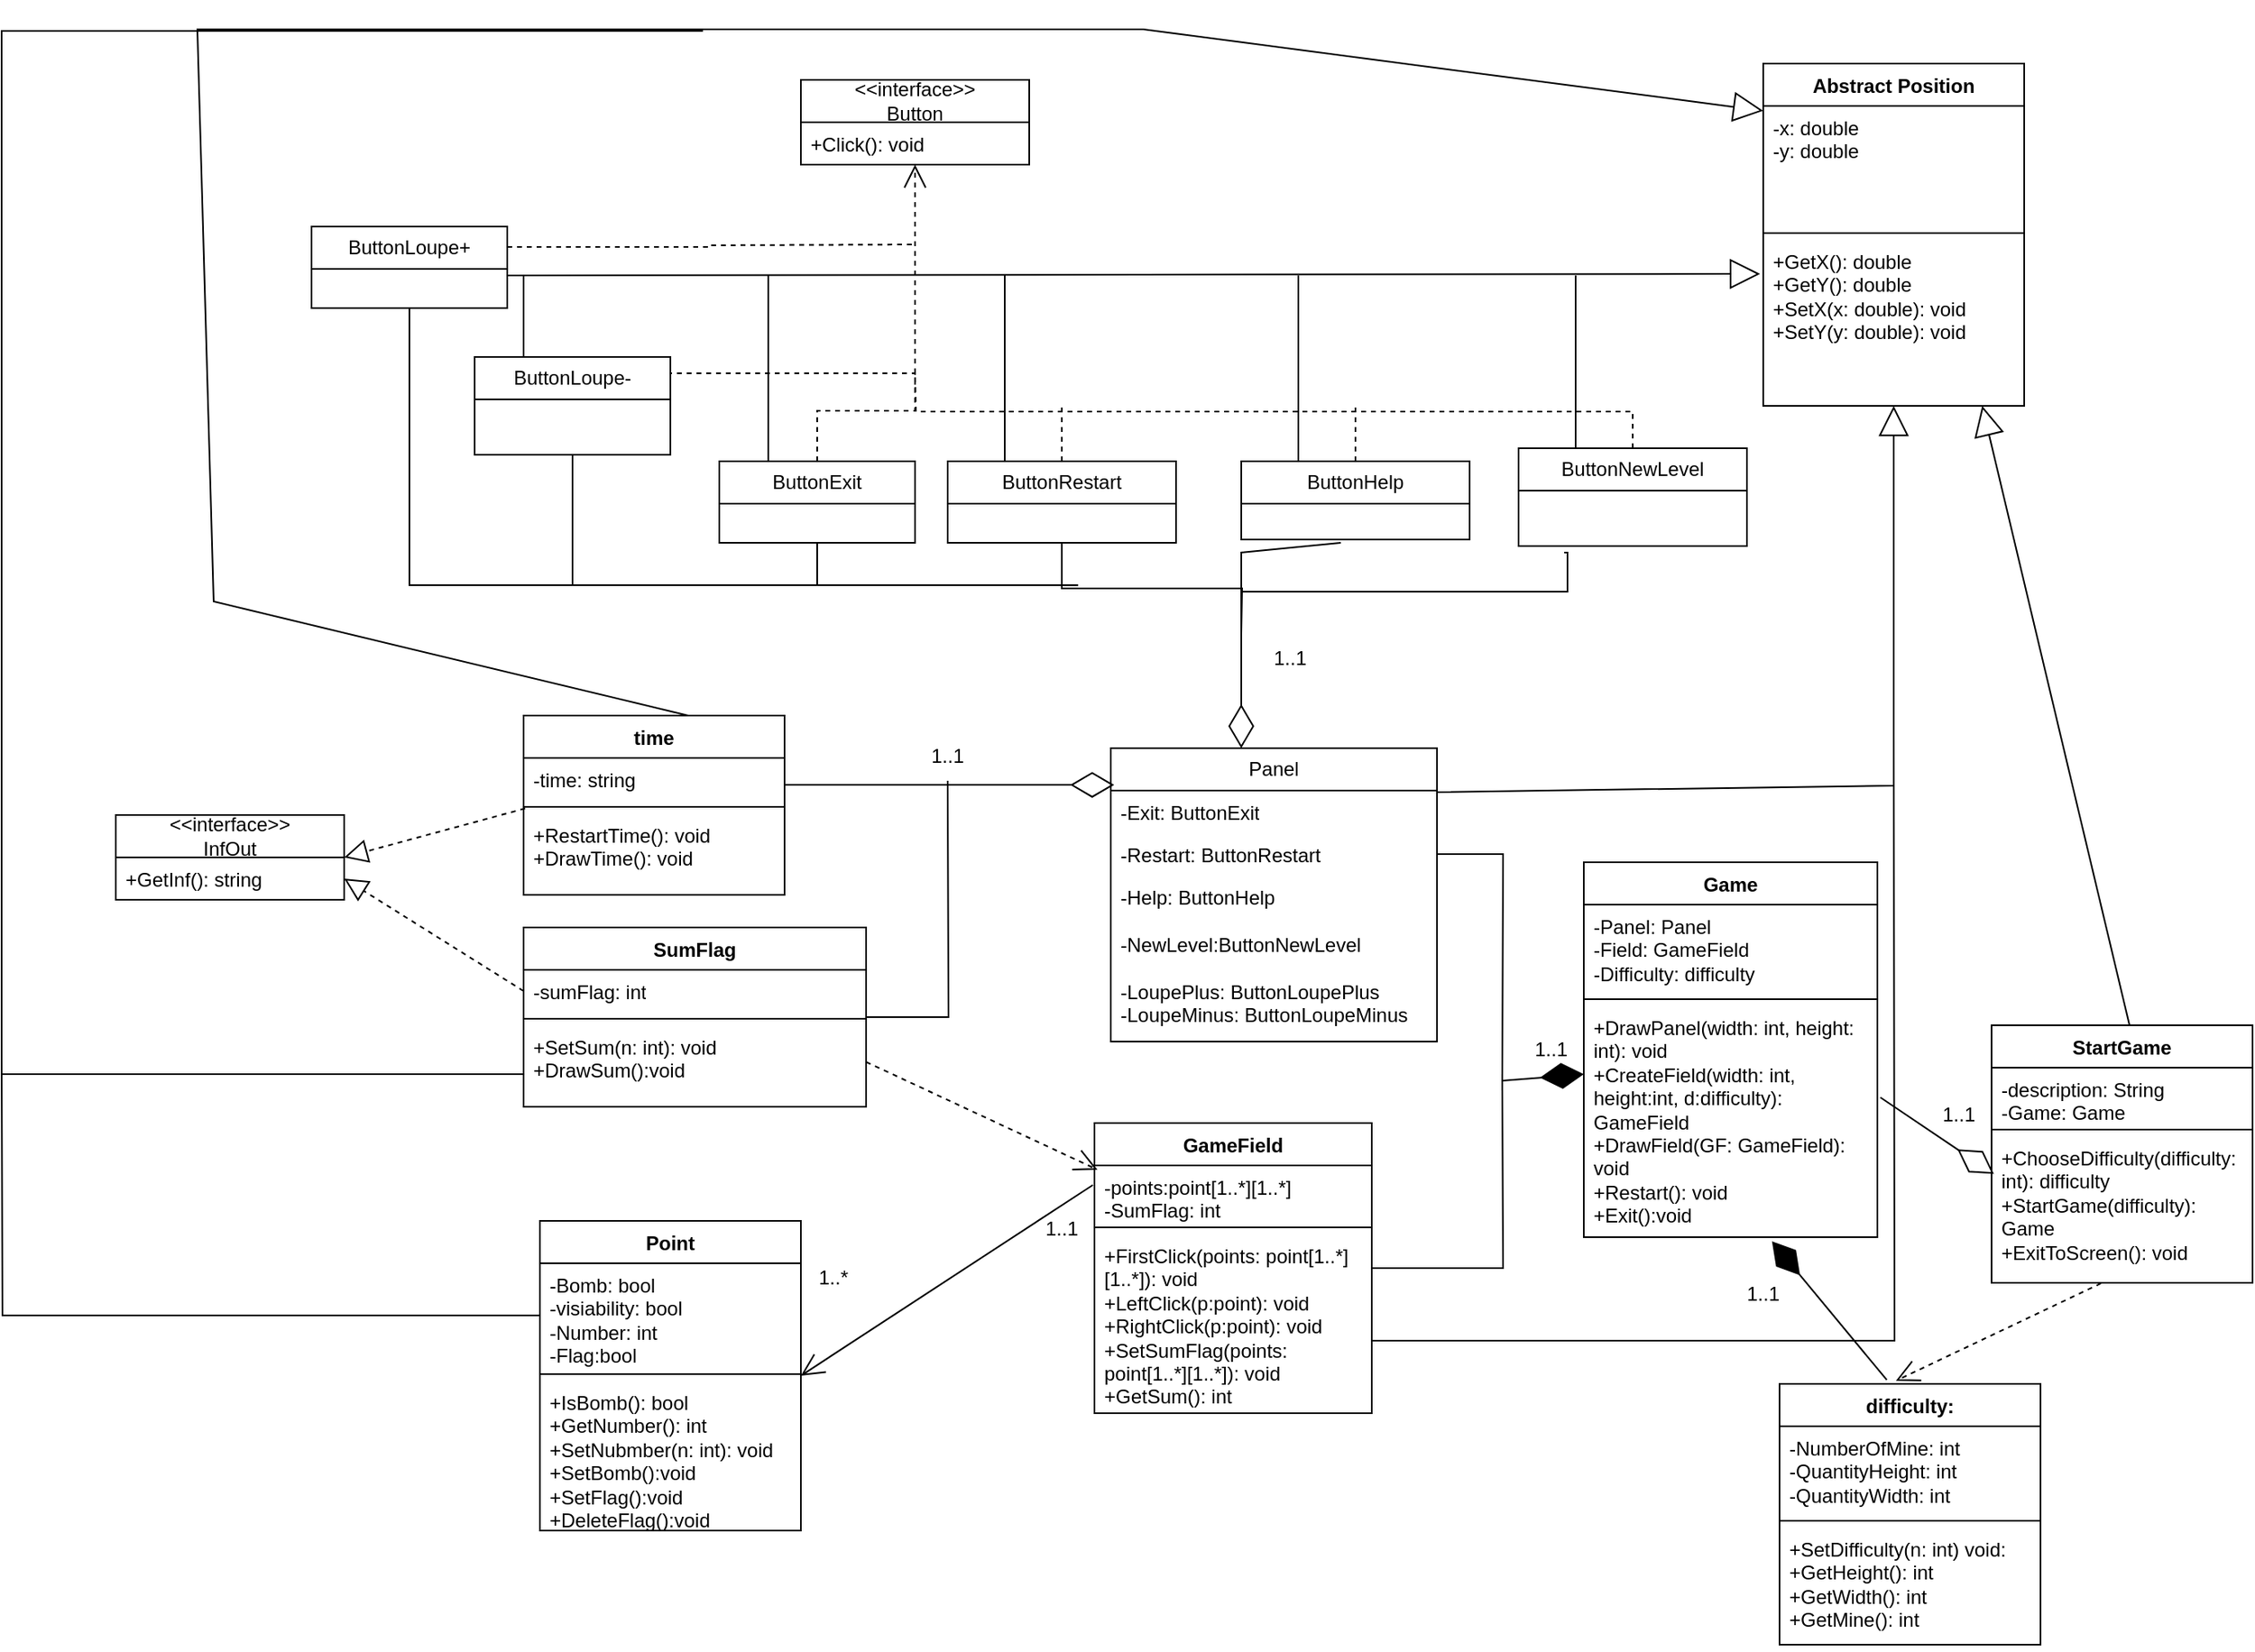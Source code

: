 <mxfile version="28.2.7">
  <diagram name="Страница — 1" id="gY2O-qyHXz5owjPsCHkH">
    <mxGraphModel dx="1924" dy="1762" grid="1" gridSize="10" guides="1" tooltips="1" connect="1" arrows="1" fold="1" page="1" pageScale="1" pageWidth="827" pageHeight="1169" math="0" shadow="0">
      <root>
        <mxCell id="0" />
        <mxCell id="1" parent="0" />
        <mxCell id="v99KTuT6lKcqQnEKjUZW-56" value="Abstract Position" style="swimlane;fontStyle=1;align=center;verticalAlign=top;childLayout=stackLayout;horizontal=1;startSize=26;horizontalStack=0;resizeParent=1;resizeParentMax=0;resizeLast=0;collapsible=1;marginBottom=0;whiteSpace=wrap;html=1;" parent="1" vertex="1">
          <mxGeometry x="620" y="20" width="160" height="210" as="geometry" />
        </mxCell>
        <mxCell id="v99KTuT6lKcqQnEKjUZW-57" value="&lt;div&gt;-x: double&lt;/div&gt;&lt;div&gt;-y: double&lt;/div&gt;" style="text;strokeColor=none;fillColor=none;align=left;verticalAlign=top;spacingLeft=4;spacingRight=4;overflow=hidden;rotatable=0;points=[[0,0.5],[1,0.5]];portConstraint=eastwest;whiteSpace=wrap;html=1;" parent="v99KTuT6lKcqQnEKjUZW-56" vertex="1">
          <mxGeometry y="26" width="160" height="74" as="geometry" />
        </mxCell>
        <mxCell id="v99KTuT6lKcqQnEKjUZW-58" value="" style="line;strokeWidth=1;fillColor=none;align=left;verticalAlign=middle;spacingTop=-1;spacingLeft=3;spacingRight=3;rotatable=0;labelPosition=right;points=[];portConstraint=eastwest;strokeColor=inherit;" parent="v99KTuT6lKcqQnEKjUZW-56" vertex="1">
          <mxGeometry y="100" width="160" height="8" as="geometry" />
        </mxCell>
        <mxCell id="v99KTuT6lKcqQnEKjUZW-59" value="&lt;div&gt;+GetX(): double&lt;/div&gt;&lt;div&gt;+GetY(): double&lt;/div&gt;&lt;div&gt;+SetX(x: double): void&lt;/div&gt;&lt;div&gt;+SetY(y: double): void&lt;/div&gt;&lt;div&gt;&lt;br&gt;&lt;/div&gt;&lt;div&gt;&lt;br&gt;&lt;/div&gt;" style="text;strokeColor=none;fillColor=none;align=left;verticalAlign=top;spacingLeft=4;spacingRight=4;overflow=hidden;rotatable=0;points=[[0,0.5],[1,0.5]];portConstraint=eastwest;whiteSpace=wrap;html=1;" parent="v99KTuT6lKcqQnEKjUZW-56" vertex="1">
          <mxGeometry y="108" width="160" height="102" as="geometry" />
        </mxCell>
        <mxCell id="v99KTuT6lKcqQnEKjUZW-98" style="edgeStyle=orthogonalEdgeStyle;rounded=0;orthogonalLoop=1;jettySize=auto;html=1;exitX=0.5;exitY=1;exitDx=0;exitDy=0;endArrow=none;endFill=0;" parent="1" source="v99KTuT6lKcqQnEKjUZW-68" edge="1">
          <mxGeometry relative="1" as="geometry">
            <mxPoint x="300" y="370" as="targetPoint" />
          </mxGeometry>
        </mxCell>
        <mxCell id="v99KTuT6lKcqQnEKjUZW-203" style="edgeStyle=orthogonalEdgeStyle;rounded=0;orthogonalLoop=1;jettySize=auto;html=1;exitX=0.5;exitY=0;exitDx=0;exitDy=0;dashed=1;endArrow=none;endFill=0;" parent="1" source="v99KTuT6lKcqQnEKjUZW-68" edge="1">
          <mxGeometry relative="1" as="geometry">
            <mxPoint x="190" y="230" as="targetPoint" />
          </mxGeometry>
        </mxCell>
        <mxCell id="v99KTuT6lKcqQnEKjUZW-210" style="edgeStyle=orthogonalEdgeStyle;rounded=0;orthogonalLoop=1;jettySize=auto;html=1;exitX=0.25;exitY=0;exitDx=0;exitDy=0;endArrow=none;endFill=0;" parent="1" source="v99KTuT6lKcqQnEKjUZW-68" edge="1">
          <mxGeometry relative="1" as="geometry">
            <mxPoint x="155" y="150" as="targetPoint" />
          </mxGeometry>
        </mxCell>
        <mxCell id="v99KTuT6lKcqQnEKjUZW-68" value="ButtonRestart" style="swimlane;fontStyle=0;childLayout=stackLayout;horizontal=1;startSize=26;fillColor=none;horizontalStack=0;resizeParent=1;resizeParentMax=0;resizeLast=0;collapsible=1;marginBottom=0;whiteSpace=wrap;html=1;" parent="1" vertex="1">
          <mxGeometry x="120" y="264" width="140" height="50" as="geometry" />
        </mxCell>
        <mxCell id="v99KTuT6lKcqQnEKjUZW-204" style="edgeStyle=orthogonalEdgeStyle;rounded=0;orthogonalLoop=1;jettySize=auto;html=1;exitX=0.5;exitY=0;exitDx=0;exitDy=0;dashed=1;endArrow=none;endFill=0;" parent="1" source="v99KTuT6lKcqQnEKjUZW-72" edge="1">
          <mxGeometry relative="1" as="geometry">
            <mxPoint x="370" y="230" as="targetPoint" />
          </mxGeometry>
        </mxCell>
        <mxCell id="v99KTuT6lKcqQnEKjUZW-211" style="edgeStyle=orthogonalEdgeStyle;rounded=0;orthogonalLoop=1;jettySize=auto;html=1;exitX=0.25;exitY=0;exitDx=0;exitDy=0;endArrow=none;endFill=0;" parent="1" source="v99KTuT6lKcqQnEKjUZW-72" edge="1">
          <mxGeometry relative="1" as="geometry">
            <mxPoint x="335" y="150" as="targetPoint" />
          </mxGeometry>
        </mxCell>
        <mxCell id="v99KTuT6lKcqQnEKjUZW-72" value="ButtonHelp" style="swimlane;fontStyle=0;childLayout=stackLayout;horizontal=1;startSize=26;fillColor=none;horizontalStack=0;resizeParent=1;resizeParentMax=0;resizeLast=0;collapsible=1;marginBottom=0;whiteSpace=wrap;html=1;" parent="1" vertex="1">
          <mxGeometry x="300" y="264" width="140" height="48" as="geometry" />
        </mxCell>
        <mxCell id="v99KTuT6lKcqQnEKjUZW-202" style="edgeStyle=orthogonalEdgeStyle;rounded=0;orthogonalLoop=1;jettySize=auto;html=1;exitX=0.5;exitY=0;exitDx=0;exitDy=0;dashed=1;endArrow=none;endFill=0;" parent="1" source="v99KTuT6lKcqQnEKjUZW-74" edge="1">
          <mxGeometry relative="1" as="geometry">
            <mxPoint x="100" y="210" as="targetPoint" />
          </mxGeometry>
        </mxCell>
        <mxCell id="v99KTuT6lKcqQnEKjUZW-212" style="edgeStyle=orthogonalEdgeStyle;rounded=0;orthogonalLoop=1;jettySize=auto;html=1;exitX=0.25;exitY=0;exitDx=0;exitDy=0;endArrow=none;endFill=0;" parent="1" source="v99KTuT6lKcqQnEKjUZW-74" edge="1">
          <mxGeometry relative="1" as="geometry">
            <mxPoint x="505" y="150" as="targetPoint" />
          </mxGeometry>
        </mxCell>
        <mxCell id="v99KTuT6lKcqQnEKjUZW-74" value="ButtonNewLevel" style="swimlane;fontStyle=0;childLayout=stackLayout;horizontal=1;startSize=26;fillColor=none;horizontalStack=0;resizeParent=1;resizeParentMax=0;resizeLast=0;collapsible=1;marginBottom=0;whiteSpace=wrap;html=1;" parent="1" vertex="1">
          <mxGeometry x="470" y="256" width="140" height="60" as="geometry" />
        </mxCell>
        <mxCell id="v99KTuT6lKcqQnEKjUZW-86" value="&lt;div&gt;&amp;lt;&amp;lt;interface&amp;gt;&amp;gt;&lt;/div&gt;&lt;div&gt;Button&lt;/div&gt;" style="swimlane;fontStyle=0;childLayout=stackLayout;horizontal=1;startSize=26;fillColor=none;horizontalStack=0;resizeParent=1;resizeParentMax=0;resizeLast=0;collapsible=1;marginBottom=0;whiteSpace=wrap;html=1;" parent="1" vertex="1">
          <mxGeometry x="30" y="30" width="140" height="52" as="geometry" />
        </mxCell>
        <mxCell id="v99KTuT6lKcqQnEKjUZW-87" value="&lt;div&gt;+Click(): void&lt;/div&gt;" style="text;strokeColor=none;fillColor=none;align=left;verticalAlign=top;spacingLeft=4;spacingRight=4;overflow=hidden;rotatable=0;points=[[0,0.5],[1,0.5]];portConstraint=eastwest;whiteSpace=wrap;html=1;" parent="v99KTuT6lKcqQnEKjUZW-86" vertex="1">
          <mxGeometry y="26" width="140" height="26" as="geometry" />
        </mxCell>
        <mxCell id="v99KTuT6lKcqQnEKjUZW-97" value="" style="endArrow=diamondThin;endFill=0;endSize=24;html=1;rounded=0;entryX=0.5;entryY=0;entryDx=0;entryDy=0;exitX=0.436;exitY=1.091;exitDx=0;exitDy=0;exitPerimeter=0;" parent="1" edge="1">
          <mxGeometry width="160" relative="1" as="geometry">
            <mxPoint x="361.04" y="314.002" as="sourcePoint" />
            <mxPoint x="300" y="440" as="targetPoint" />
            <Array as="points">
              <mxPoint x="300" y="320" />
              <mxPoint x="300" y="350" />
            </Array>
          </mxGeometry>
        </mxCell>
        <mxCell id="v99KTuT6lKcqQnEKjUZW-99" style="edgeStyle=orthogonalEdgeStyle;rounded=0;orthogonalLoop=1;jettySize=auto;html=1;endArrow=none;endFill=0;exitX=0.6;exitY=1.091;exitDx=0;exitDy=0;exitPerimeter=0;" parent="1" edge="1">
          <mxGeometry relative="1" as="geometry">
            <mxPoint x="300" y="344" as="targetPoint" />
            <mxPoint x="498" y="320.002" as="sourcePoint" />
            <Array as="points">
              <mxPoint x="500" y="320" />
            </Array>
          </mxGeometry>
        </mxCell>
        <mxCell id="v99KTuT6lKcqQnEKjUZW-100" value="" style="endArrow=block;endSize=16;endFill=0;html=1;rounded=0;exitX=1;exitY=0.15;exitDx=0;exitDy=0;exitPerimeter=0;" parent="1" source="v99KTuT6lKcqQnEKjUZW-139" target="v99KTuT6lKcqQnEKjUZW-59" edge="1">
          <mxGeometry width="160" relative="1" as="geometry">
            <mxPoint x="380" y="462.5" as="sourcePoint" />
            <mxPoint x="540" y="462.5" as="targetPoint" />
            <Array as="points">
              <mxPoint x="700" y="463" />
            </Array>
          </mxGeometry>
        </mxCell>
        <mxCell id="v99KTuT6lKcqQnEKjUZW-101" value="time" style="swimlane;fontStyle=1;align=center;verticalAlign=top;childLayout=stackLayout;horizontal=1;startSize=26;horizontalStack=0;resizeParent=1;resizeParentMax=0;resizeLast=0;collapsible=1;marginBottom=0;whiteSpace=wrap;html=1;" parent="1" vertex="1">
          <mxGeometry x="-140" y="420" width="160" height="110" as="geometry" />
        </mxCell>
        <mxCell id="v99KTuT6lKcqQnEKjUZW-102" value="-time: string" style="text;strokeColor=none;fillColor=none;align=left;verticalAlign=top;spacingLeft=4;spacingRight=4;overflow=hidden;rotatable=0;points=[[0,0.5],[1,0.5]];portConstraint=eastwest;whiteSpace=wrap;html=1;" parent="v99KTuT6lKcqQnEKjUZW-101" vertex="1">
          <mxGeometry y="26" width="160" height="26" as="geometry" />
        </mxCell>
        <mxCell id="v99KTuT6lKcqQnEKjUZW-103" value="" style="line;strokeWidth=1;fillColor=none;align=left;verticalAlign=middle;spacingTop=-1;spacingLeft=3;spacingRight=3;rotatable=0;labelPosition=right;points=[];portConstraint=eastwest;strokeColor=inherit;" parent="v99KTuT6lKcqQnEKjUZW-101" vertex="1">
          <mxGeometry y="52" width="160" height="8" as="geometry" />
        </mxCell>
        <mxCell id="v99KTuT6lKcqQnEKjUZW-104" value="&lt;div&gt;+RestartTime(): void&lt;/div&gt;&lt;div&gt;+DrawTime(): void&lt;/div&gt;" style="text;strokeColor=none;fillColor=none;align=left;verticalAlign=top;spacingLeft=4;spacingRight=4;overflow=hidden;rotatable=0;points=[[0,0.5],[1,0.5]];portConstraint=eastwest;whiteSpace=wrap;html=1;" parent="v99KTuT6lKcqQnEKjUZW-101" vertex="1">
          <mxGeometry y="60" width="160" height="50" as="geometry" />
        </mxCell>
        <mxCell id="v99KTuT6lKcqQnEKjUZW-114" style="edgeStyle=orthogonalEdgeStyle;rounded=0;orthogonalLoop=1;jettySize=auto;html=1;exitX=1;exitY=0.5;exitDx=0;exitDy=0;endArrow=none;endFill=0;" parent="1" source="v99KTuT6lKcqQnEKjUZW-109" edge="1">
          <mxGeometry relative="1" as="geometry">
            <mxPoint x="120" y="460" as="targetPoint" />
          </mxGeometry>
        </mxCell>
        <mxCell id="v99KTuT6lKcqQnEKjUZW-109" value="SumFlag" style="swimlane;fontStyle=1;align=center;verticalAlign=top;childLayout=stackLayout;horizontal=1;startSize=26;horizontalStack=0;resizeParent=1;resizeParentMax=0;resizeLast=0;collapsible=1;marginBottom=0;whiteSpace=wrap;html=1;" parent="1" vertex="1">
          <mxGeometry x="-140" y="550" width="210" height="110" as="geometry" />
        </mxCell>
        <mxCell id="v99KTuT6lKcqQnEKjUZW-110" value="-sumFlag: int" style="text;strokeColor=none;fillColor=none;align=left;verticalAlign=top;spacingLeft=4;spacingRight=4;overflow=hidden;rotatable=0;points=[[0,0.5],[1,0.5]];portConstraint=eastwest;whiteSpace=wrap;html=1;" parent="v99KTuT6lKcqQnEKjUZW-109" vertex="1">
          <mxGeometry y="26" width="210" height="26" as="geometry" />
        </mxCell>
        <mxCell id="v99KTuT6lKcqQnEKjUZW-111" value="" style="line;strokeWidth=1;fillColor=none;align=left;verticalAlign=middle;spacingTop=-1;spacingLeft=3;spacingRight=3;rotatable=0;labelPosition=right;points=[];portConstraint=eastwest;strokeColor=inherit;" parent="v99KTuT6lKcqQnEKjUZW-109" vertex="1">
          <mxGeometry y="52" width="210" height="8" as="geometry" />
        </mxCell>
        <mxCell id="v99KTuT6lKcqQnEKjUZW-112" value="&lt;div&gt;+SetSum(n: int): void&lt;/div&gt;&lt;div&gt;+DrawSum():void&lt;/div&gt;&lt;div&gt;&lt;br&gt;&lt;/div&gt;" style="text;strokeColor=none;fillColor=none;align=left;verticalAlign=top;spacingLeft=4;spacingRight=4;overflow=hidden;rotatable=0;points=[[0,0.5],[1,0.5]];portConstraint=eastwest;whiteSpace=wrap;html=1;" parent="v99KTuT6lKcqQnEKjUZW-109" vertex="1">
          <mxGeometry y="60" width="210" height="50" as="geometry" />
        </mxCell>
        <mxCell id="v99KTuT6lKcqQnEKjUZW-113" value="" style="endArrow=diamondThin;endFill=0;endSize=24;html=1;rounded=0;entryX=0.013;entryY=0.962;entryDx=0;entryDy=0;entryPerimeter=0;exitX=1;exitY=0.962;exitDx=0;exitDy=0;exitPerimeter=0;" parent="1" edge="1">
          <mxGeometry width="160" relative="1" as="geometry">
            <mxPoint x="20" y="462.512" as="sourcePoint" />
            <mxPoint x="222.08" y="462.512" as="targetPoint" />
            <Array as="points">
              <mxPoint x="130" y="462.5" />
            </Array>
          </mxGeometry>
        </mxCell>
        <mxCell id="v99KTuT6lKcqQnEKjUZW-115" value="" style="endArrow=block;endSize=16;endFill=0;html=1;rounded=0;exitX=0.631;exitY=0.012;exitDx=0;exitDy=0;exitPerimeter=0;" parent="1" edge="1">
          <mxGeometry width="160" relative="1" as="geometry">
            <mxPoint x="-39.04" y="420.002" as="sourcePoint" />
            <mxPoint x="620" y="48.97" as="targetPoint" />
            <Array as="points">
              <mxPoint x="-330" y="350" />
              <mxPoint x="-340" y="-1" />
              <mxPoint x="240" y="-1.03" />
            </Array>
          </mxGeometry>
        </mxCell>
        <mxCell id="v99KTuT6lKcqQnEKjUZW-134" style="edgeStyle=orthogonalEdgeStyle;rounded=0;orthogonalLoop=1;jettySize=auto;html=1;exitX=0.5;exitY=1;exitDx=0;exitDy=0;endArrow=none;endFill=0;" parent="1" source="v99KTuT6lKcqQnEKjUZW-130" edge="1">
          <mxGeometry relative="1" as="geometry">
            <mxPoint x="200" y="340" as="targetPoint" />
            <Array as="points">
              <mxPoint x="40" y="340" />
            </Array>
          </mxGeometry>
        </mxCell>
        <mxCell id="v99KTuT6lKcqQnEKjUZW-198" style="edgeStyle=orthogonalEdgeStyle;rounded=0;orthogonalLoop=1;jettySize=auto;html=1;exitX=0.5;exitY=0;exitDx=0;exitDy=0;endArrow=none;endFill=0;dashed=1;" parent="1" source="v99KTuT6lKcqQnEKjUZW-130" edge="1">
          <mxGeometry relative="1" as="geometry">
            <mxPoint x="100" y="200" as="targetPoint" />
            <Array as="points">
              <mxPoint x="40" y="233" />
              <mxPoint x="100" y="233" />
            </Array>
          </mxGeometry>
        </mxCell>
        <mxCell id="v99KTuT6lKcqQnEKjUZW-209" style="edgeStyle=orthogonalEdgeStyle;rounded=0;orthogonalLoop=1;jettySize=auto;html=1;exitX=0.25;exitY=0;exitDx=0;exitDy=0;endArrow=none;endFill=0;" parent="1" source="v99KTuT6lKcqQnEKjUZW-130" edge="1">
          <mxGeometry relative="1" as="geometry">
            <mxPoint x="10" y="150" as="targetPoint" />
          </mxGeometry>
        </mxCell>
        <mxCell id="v99KTuT6lKcqQnEKjUZW-130" value="ButtonExit" style="swimlane;fontStyle=0;childLayout=stackLayout;horizontal=1;startSize=26;fillColor=none;horizontalStack=0;resizeParent=1;resizeParentMax=0;resizeLast=0;collapsible=1;marginBottom=0;whiteSpace=wrap;html=1;" parent="1" vertex="1">
          <mxGeometry x="-20" y="264" width="120" height="50" as="geometry">
            <mxRectangle x="-20" y="264" width="110" height="30" as="alternateBounds" />
          </mxGeometry>
        </mxCell>
        <mxCell id="v99KTuT6lKcqQnEKjUZW-139" value="Panel" style="swimlane;fontStyle=0;childLayout=stackLayout;horizontal=1;startSize=26;fillColor=none;horizontalStack=0;resizeParent=1;resizeParentMax=0;resizeLast=0;collapsible=1;marginBottom=0;whiteSpace=wrap;html=1;" parent="1" vertex="1">
          <mxGeometry x="220" y="440" width="200" height="180" as="geometry">
            <mxRectangle x="220" y="440" width="70" height="30" as="alternateBounds" />
          </mxGeometry>
        </mxCell>
        <mxCell id="v99KTuT6lKcqQnEKjUZW-140" value="-Exit: ButtonExit" style="text;strokeColor=none;fillColor=none;align=left;verticalAlign=top;spacingLeft=4;spacingRight=4;overflow=hidden;rotatable=0;points=[[0,0.5],[1,0.5]];portConstraint=eastwest;whiteSpace=wrap;html=1;" parent="v99KTuT6lKcqQnEKjUZW-139" vertex="1">
          <mxGeometry y="26" width="200" height="26" as="geometry" />
        </mxCell>
        <mxCell id="v99KTuT6lKcqQnEKjUZW-174" style="edgeStyle=orthogonalEdgeStyle;rounded=0;orthogonalLoop=1;jettySize=auto;html=1;exitX=1;exitY=0.5;exitDx=0;exitDy=0;endArrow=none;endFill=0;" parent="v99KTuT6lKcqQnEKjUZW-139" source="v99KTuT6lKcqQnEKjUZW-141" edge="1">
          <mxGeometry relative="1" as="geometry">
            <mxPoint x="240" y="210" as="targetPoint" />
          </mxGeometry>
        </mxCell>
        <mxCell id="v99KTuT6lKcqQnEKjUZW-141" value="&lt;div&gt;-Restart: ButtonRestart&lt;br&gt;&lt;br&gt;&lt;/div&gt;" style="text;strokeColor=none;fillColor=none;align=left;verticalAlign=top;spacingLeft=4;spacingRight=4;overflow=hidden;rotatable=0;points=[[0,0.5],[1,0.5]];portConstraint=eastwest;whiteSpace=wrap;html=1;" parent="v99KTuT6lKcqQnEKjUZW-139" vertex="1">
          <mxGeometry y="52" width="200" height="26" as="geometry" />
        </mxCell>
        <mxCell id="v99KTuT6lKcqQnEKjUZW-142" value="-Help: ButtonHelp&lt;br&gt;&lt;div&gt;&lt;br&gt;&lt;/div&gt;&lt;div&gt;-NewLevel:ButtonNewLevel&lt;br&gt;&lt;br&gt;&lt;/div&gt;&lt;div&gt;-LoupePlus: ButtonLoupePlus&lt;/div&gt;&lt;div&gt;-LoupeMinus: ButtonLoupeMinus&lt;/div&gt;&lt;div&gt;&lt;br&gt;&lt;/div&gt;" style="text;strokeColor=none;fillColor=none;align=left;verticalAlign=top;spacingLeft=4;spacingRight=4;overflow=hidden;rotatable=0;points=[[0,0.5],[1,0.5]];portConstraint=eastwest;whiteSpace=wrap;html=1;" parent="v99KTuT6lKcqQnEKjUZW-139" vertex="1">
          <mxGeometry y="78" width="200" height="102" as="geometry" />
        </mxCell>
        <mxCell id="v99KTuT6lKcqQnEKjUZW-147" value="Point" style="swimlane;fontStyle=1;align=center;verticalAlign=top;childLayout=stackLayout;horizontal=1;startSize=26;horizontalStack=0;resizeParent=1;resizeParentMax=0;resizeLast=0;collapsible=1;marginBottom=0;whiteSpace=wrap;html=1;" parent="1" vertex="1">
          <mxGeometry x="-130" y="730" width="160" height="190" as="geometry" />
        </mxCell>
        <mxCell id="v99KTuT6lKcqQnEKjUZW-185" style="edgeStyle=orthogonalEdgeStyle;rounded=0;orthogonalLoop=1;jettySize=auto;html=1;exitX=0;exitY=0.5;exitDx=0;exitDy=0;endArrow=none;endFill=0;" parent="v99KTuT6lKcqQnEKjUZW-147" source="v99KTuT6lKcqQnEKjUZW-148" edge="1">
          <mxGeometry relative="1" as="geometry">
            <mxPoint x="-330" y="-100" as="targetPoint" />
          </mxGeometry>
        </mxCell>
        <mxCell id="v99KTuT6lKcqQnEKjUZW-148" value="&lt;div&gt;-Bomb: bool&lt;/div&gt;&lt;div&gt;-visiability: bool&lt;br&gt;-Number: int&lt;br&gt;-Flag:bool&lt;/div&gt;&lt;div&gt;&lt;br&gt;&lt;/div&gt;" style="text;strokeColor=none;fillColor=none;align=left;verticalAlign=top;spacingLeft=4;spacingRight=4;overflow=hidden;rotatable=0;points=[[0,0.5],[1,0.5]];portConstraint=eastwest;whiteSpace=wrap;html=1;" parent="v99KTuT6lKcqQnEKjUZW-147" vertex="1">
          <mxGeometry y="26" width="160" height="64" as="geometry" />
        </mxCell>
        <mxCell id="v99KTuT6lKcqQnEKjUZW-149" value="" style="line;strokeWidth=1;fillColor=none;align=left;verticalAlign=middle;spacingTop=-1;spacingLeft=3;spacingRight=3;rotatable=0;labelPosition=right;points=[];portConstraint=eastwest;strokeColor=inherit;" parent="v99KTuT6lKcqQnEKjUZW-147" vertex="1">
          <mxGeometry y="90" width="160" height="8" as="geometry" />
        </mxCell>
        <mxCell id="v99KTuT6lKcqQnEKjUZW-150" value="&lt;div&gt;+IsBomb(): bool&lt;/div&gt;&lt;div&gt;+GetNumber(): int&lt;/div&gt;&lt;div&gt;+SetNubmber(n: int): void&lt;br&gt;+SetBomb():void&lt;/div&gt;&lt;div&gt;+SetFlag():void&lt;/div&gt;&lt;div&gt;+DeleteFlag():void&lt;/div&gt;" style="text;strokeColor=none;fillColor=none;align=left;verticalAlign=top;spacingLeft=4;spacingRight=4;overflow=hidden;rotatable=0;points=[[0,0.5],[1,0.5]];portConstraint=eastwest;whiteSpace=wrap;html=1;" parent="v99KTuT6lKcqQnEKjUZW-147" vertex="1">
          <mxGeometry y="98" width="160" height="92" as="geometry" />
        </mxCell>
        <mxCell id="v99KTuT6lKcqQnEKjUZW-152" value="" style="endArrow=open;endFill=1;endSize=12;html=1;rounded=0;entryX=1;entryY=0.5;entryDx=0;entryDy=0;exitX=-0.006;exitY=0.077;exitDx=0;exitDy=0;exitPerimeter=0;" parent="1" target="v99KTuT6lKcqQnEKjUZW-147" edge="1">
          <mxGeometry width="160" relative="1" as="geometry">
            <mxPoint x="209.04" y="708.002" as="sourcePoint" />
            <mxPoint x="190" y="709.5" as="targetPoint" />
          </mxGeometry>
        </mxCell>
        <mxCell id="v99KTuT6lKcqQnEKjUZW-175" style="edgeStyle=orthogonalEdgeStyle;rounded=0;orthogonalLoop=1;jettySize=auto;html=1;exitX=1;exitY=0.5;exitDx=0;exitDy=0;endArrow=none;endFill=0;" parent="1" source="v99KTuT6lKcqQnEKjUZW-153" edge="1">
          <mxGeometry relative="1" as="geometry">
            <mxPoint x="460" y="640" as="targetPoint" />
          </mxGeometry>
        </mxCell>
        <mxCell id="v99KTuT6lKcqQnEKjUZW-196" style="edgeStyle=orthogonalEdgeStyle;rounded=0;orthogonalLoop=1;jettySize=auto;html=1;exitX=1;exitY=0.75;exitDx=0;exitDy=0;endArrow=none;endFill=0;" parent="1" source="v99KTuT6lKcqQnEKjUZW-153" edge="1">
          <mxGeometry relative="1" as="geometry">
            <mxPoint x="700" y="430" as="targetPoint" />
          </mxGeometry>
        </mxCell>
        <mxCell id="v99KTuT6lKcqQnEKjUZW-153" value="GameField" style="swimlane;fontStyle=1;align=center;verticalAlign=top;childLayout=stackLayout;horizontal=1;startSize=26;horizontalStack=0;resizeParent=1;resizeParentMax=0;resizeLast=0;collapsible=1;marginBottom=0;whiteSpace=wrap;html=1;" parent="1" vertex="1">
          <mxGeometry x="210" y="670" width="170" height="178" as="geometry" />
        </mxCell>
        <mxCell id="v99KTuT6lKcqQnEKjUZW-154" value="&lt;div&gt;-points:point[1..*][1..*]&lt;/div&gt;&lt;div&gt;-SumFlag: int&lt;/div&gt;" style="text;strokeColor=none;fillColor=none;align=left;verticalAlign=top;spacingLeft=4;spacingRight=4;overflow=hidden;rotatable=0;points=[[0,0.5],[1,0.5]];portConstraint=eastwest;whiteSpace=wrap;html=1;" parent="v99KTuT6lKcqQnEKjUZW-153" vertex="1">
          <mxGeometry y="26" width="170" height="34" as="geometry" />
        </mxCell>
        <mxCell id="v99KTuT6lKcqQnEKjUZW-155" value="" style="line;strokeWidth=1;fillColor=none;align=left;verticalAlign=middle;spacingTop=-1;spacingLeft=3;spacingRight=3;rotatable=0;labelPosition=right;points=[];portConstraint=eastwest;strokeColor=inherit;" parent="v99KTuT6lKcqQnEKjUZW-153" vertex="1">
          <mxGeometry y="60" width="170" height="8" as="geometry" />
        </mxCell>
        <mxCell id="v99KTuT6lKcqQnEKjUZW-156" value="&lt;div&gt;+FirstClick(points: point[1..*][1..*]): void&lt;/div&gt;&lt;div&gt;+LeftClick(p:point): void&lt;br&gt;&lt;div&gt;+RightClick(p:point): void&lt;/div&gt;&lt;/div&gt;&lt;div&gt;+SetSumFlag(points: point[1..*][1..*]): void&lt;/div&gt;&lt;div&gt;+GetSum(): int&lt;br&gt;&lt;br&gt;&lt;/div&gt;" style="text;strokeColor=none;fillColor=none;align=left;verticalAlign=top;spacingLeft=4;spacingRight=4;overflow=hidden;rotatable=0;points=[[0,0.5],[1,0.5]];portConstraint=eastwest;whiteSpace=wrap;html=1;" parent="v99KTuT6lKcqQnEKjUZW-153" vertex="1">
          <mxGeometry y="68" width="170" height="110" as="geometry" />
        </mxCell>
        <mxCell id="v99KTuT6lKcqQnEKjUZW-158" value="Game" style="swimlane;fontStyle=1;align=center;verticalAlign=top;childLayout=stackLayout;horizontal=1;startSize=26;horizontalStack=0;resizeParent=1;resizeParentMax=0;resizeLast=0;collapsible=1;marginBottom=0;whiteSpace=wrap;html=1;" parent="1" vertex="1">
          <mxGeometry x="510" y="510" width="180" height="230" as="geometry" />
        </mxCell>
        <mxCell id="v99KTuT6lKcqQnEKjUZW-159" value="&lt;div&gt;-Panel: Panel&lt;/div&gt;&lt;div&gt;-Field: GameField&lt;/div&gt;&lt;div&gt;-Difficulty: difficulty&lt;/div&gt;" style="text;strokeColor=none;fillColor=none;align=left;verticalAlign=top;spacingLeft=4;spacingRight=4;overflow=hidden;rotatable=0;points=[[0,0.5],[1,0.5]];portConstraint=eastwest;whiteSpace=wrap;html=1;" parent="v99KTuT6lKcqQnEKjUZW-158" vertex="1">
          <mxGeometry y="26" width="180" height="54" as="geometry" />
        </mxCell>
        <mxCell id="v99KTuT6lKcqQnEKjUZW-160" value="" style="line;strokeWidth=1;fillColor=none;align=left;verticalAlign=middle;spacingTop=-1;spacingLeft=3;spacingRight=3;rotatable=0;labelPosition=right;points=[];portConstraint=eastwest;strokeColor=inherit;" parent="v99KTuT6lKcqQnEKjUZW-158" vertex="1">
          <mxGeometry y="80" width="180" height="8" as="geometry" />
        </mxCell>
        <mxCell id="v99KTuT6lKcqQnEKjUZW-161" value="&lt;div&gt;&lt;div&gt;+DrawPanel(width: int, height: int): void&lt;/div&gt;&lt;div&gt;+CreateField(width: int, height:int, d:difficulty): GameField&lt;/div&gt;&lt;div&gt;+DrawField(GF: GameField): void&lt;/div&gt;&lt;div&gt;+Restart(): void&lt;br&gt;+Exit():void&lt;/div&gt;&lt;/div&gt;" style="text;strokeColor=none;fillColor=none;align=left;verticalAlign=top;spacingLeft=4;spacingRight=4;overflow=hidden;rotatable=0;points=[[0,0.5],[1,0.5]];portConstraint=eastwest;whiteSpace=wrap;html=1;" parent="v99KTuT6lKcqQnEKjUZW-158" vertex="1">
          <mxGeometry y="88" width="180" height="142" as="geometry" />
        </mxCell>
        <mxCell id="v99KTuT6lKcqQnEKjUZW-171" value="" style="endArrow=diamondThin;endFill=1;endSize=24;html=1;rounded=0;" parent="1" edge="1">
          <mxGeometry width="160" relative="1" as="geometry">
            <mxPoint x="460" y="644" as="sourcePoint" />
            <mxPoint x="510" y="640" as="targetPoint" />
          </mxGeometry>
        </mxCell>
        <mxCell id="v99KTuT6lKcqQnEKjUZW-176" value="&amp;lt;&amp;lt;interface&amp;gt;&amp;gt;&lt;br&gt;InfOut" style="swimlane;fontStyle=0;childLayout=stackLayout;horizontal=1;startSize=26;fillColor=none;horizontalStack=0;resizeParent=1;resizeParentMax=0;resizeLast=0;collapsible=1;marginBottom=0;whiteSpace=wrap;html=1;" parent="1" vertex="1">
          <mxGeometry x="-390" y="481" width="140" height="52" as="geometry" />
        </mxCell>
        <mxCell id="v99KTuT6lKcqQnEKjUZW-177" value="+GetInf(): string" style="text;strokeColor=none;fillColor=none;align=left;verticalAlign=top;spacingLeft=4;spacingRight=4;overflow=hidden;rotatable=0;points=[[0,0.5],[1,0.5]];portConstraint=eastwest;whiteSpace=wrap;html=1;" parent="v99KTuT6lKcqQnEKjUZW-176" vertex="1">
          <mxGeometry y="26" width="140" height="26" as="geometry" />
        </mxCell>
        <mxCell id="v99KTuT6lKcqQnEKjUZW-184" style="edgeStyle=orthogonalEdgeStyle;rounded=0;orthogonalLoop=1;jettySize=auto;html=1;exitX=0;exitY=0.5;exitDx=0;exitDy=0;endArrow=none;endFill=0;" parent="1" edge="1">
          <mxGeometry relative="1" as="geometry">
            <mxPoint x="-30" as="targetPoint" />
            <mxPoint x="-140" y="640" as="sourcePoint" />
            <Array as="points">
              <mxPoint x="-460" y="640" />
              <mxPoint x="-460" />
              <mxPoint x="-30" />
            </Array>
          </mxGeometry>
        </mxCell>
        <mxCell id="v99KTuT6lKcqQnEKjUZW-195" style="edgeStyle=orthogonalEdgeStyle;rounded=0;orthogonalLoop=1;jettySize=auto;html=1;exitX=0.5;exitY=1;exitDx=0;exitDy=0;endArrow=none;endFill=0;" parent="1" source="v99KTuT6lKcqQnEKjUZW-190" edge="1">
          <mxGeometry relative="1" as="geometry">
            <mxPoint x="-110" y="340" as="targetPoint" />
          </mxGeometry>
        </mxCell>
        <mxCell id="v99KTuT6lKcqQnEKjUZW-205" style="edgeStyle=orthogonalEdgeStyle;rounded=0;orthogonalLoop=1;jettySize=auto;html=1;exitX=1;exitY=0.5;exitDx=0;exitDy=0;dashed=1;endArrow=none;endFill=0;" parent="1" source="v99KTuT6lKcqQnEKjUZW-190" edge="1">
          <mxGeometry relative="1" as="geometry">
            <mxPoint x="100" y="222" as="targetPoint" />
            <Array as="points">
              <mxPoint x="-50" y="210" />
              <mxPoint x="100" y="210" />
            </Array>
          </mxGeometry>
        </mxCell>
        <mxCell id="v99KTuT6lKcqQnEKjUZW-208" style="edgeStyle=orthogonalEdgeStyle;rounded=0;orthogonalLoop=1;jettySize=auto;html=1;exitX=0.25;exitY=0;exitDx=0;exitDy=0;endArrow=none;endFill=0;" parent="1" source="v99KTuT6lKcqQnEKjUZW-190" edge="1">
          <mxGeometry relative="1" as="geometry">
            <mxPoint x="-140" y="150" as="targetPoint" />
          </mxGeometry>
        </mxCell>
        <mxCell id="v99KTuT6lKcqQnEKjUZW-190" value="Button&lt;span data-lang=&quot;en&quot; class=&quot;Translate-ValuesContent&quot;&gt;Loupe-&lt;/span&gt;" style="swimlane;fontStyle=0;childLayout=stackLayout;horizontal=1;startSize=26;fillColor=none;horizontalStack=0;resizeParent=1;resizeParentMax=0;resizeLast=0;collapsible=1;marginBottom=0;whiteSpace=wrap;html=1;" parent="1" vertex="1">
          <mxGeometry x="-170" y="200" width="120" height="60" as="geometry">
            <mxRectangle x="-20" y="264" width="110" height="30" as="alternateBounds" />
          </mxGeometry>
        </mxCell>
        <mxCell id="v99KTuT6lKcqQnEKjUZW-194" style="edgeStyle=orthogonalEdgeStyle;rounded=0;orthogonalLoop=1;jettySize=auto;html=1;exitX=0.5;exitY=1;exitDx=0;exitDy=0;endArrow=none;endFill=0;" parent="1" source="v99KTuT6lKcqQnEKjUZW-192" edge="1">
          <mxGeometry relative="1" as="geometry">
            <mxPoint x="40" y="330" as="targetPoint" />
            <Array as="points">
              <mxPoint x="-210" y="340" />
              <mxPoint x="40" y="340" />
            </Array>
          </mxGeometry>
        </mxCell>
        <mxCell id="v99KTuT6lKcqQnEKjUZW-206" style="edgeStyle=orthogonalEdgeStyle;rounded=0;orthogonalLoop=1;jettySize=auto;html=1;exitX=1;exitY=0.25;exitDx=0;exitDy=0;dashed=1;endArrow=none;endFill=0;" parent="1" source="v99KTuT6lKcqQnEKjUZW-192" edge="1">
          <mxGeometry relative="1" as="geometry">
            <mxPoint x="100" y="131" as="targetPoint" />
          </mxGeometry>
        </mxCell>
        <mxCell id="v99KTuT6lKcqQnEKjUZW-192" value="Button&lt;span data-lang=&quot;en&quot; class=&quot;Translate-ValuesContent&quot;&gt;Loupe+&lt;/span&gt;" style="swimlane;fontStyle=0;childLayout=stackLayout;horizontal=1;startSize=26;fillColor=none;horizontalStack=0;resizeParent=1;resizeParentMax=0;resizeLast=0;collapsible=1;marginBottom=0;whiteSpace=wrap;html=1;" parent="1" vertex="1">
          <mxGeometry x="-270" y="120" width="120" height="50" as="geometry">
            <mxRectangle x="-20" y="264" width="110" height="30" as="alternateBounds" />
          </mxGeometry>
        </mxCell>
        <mxCell id="v99KTuT6lKcqQnEKjUZW-197" value="" style="endArrow=open;endSize=12;dashed=1;html=1;rounded=0;entryX=0.5;entryY=1;entryDx=0;entryDy=0;" parent="1" target="v99KTuT6lKcqQnEKjUZW-86" edge="1">
          <mxGeometry width="160" relative="1" as="geometry">
            <mxPoint x="100" y="210" as="sourcePoint" />
            <mxPoint x="150" y="141.5" as="targetPoint" />
          </mxGeometry>
        </mxCell>
        <mxCell id="v99KTuT6lKcqQnEKjUZW-207" value="" style="endArrow=block;endSize=16;endFill=0;html=1;rounded=0;exitX=1;exitY=1;exitDx=0;exitDy=0;entryX=-0.012;entryY=0.206;entryDx=0;entryDy=0;entryPerimeter=0;" parent="1" target="v99KTuT6lKcqQnEKjUZW-59" edge="1">
          <mxGeometry width="160" relative="1" as="geometry">
            <mxPoint x="-150" y="150" as="sourcePoint" />
            <mxPoint x="610" y="150" as="targetPoint" />
          </mxGeometry>
        </mxCell>
        <mxCell id="v99KTuT6lKcqQnEKjUZW-214" value="&lt;div&gt;1..*&lt;/div&gt;" style="text;html=1;whiteSpace=wrap;strokeColor=none;fillColor=none;align=center;verticalAlign=middle;rounded=0;" parent="1" vertex="1">
          <mxGeometry x="20" y="750" width="60" height="30" as="geometry" />
        </mxCell>
        <mxCell id="v99KTuT6lKcqQnEKjUZW-215" value="&lt;div&gt;1..1&lt;/div&gt;" style="text;html=1;whiteSpace=wrap;strokeColor=none;fillColor=none;align=center;verticalAlign=middle;rounded=0;" parent="1" vertex="1">
          <mxGeometry x="160" y="720" width="60" height="30" as="geometry" />
        </mxCell>
        <mxCell id="v99KTuT6lKcqQnEKjUZW-216" value="&lt;div&gt;1..1&lt;/div&gt;" style="text;html=1;whiteSpace=wrap;strokeColor=none;fillColor=none;align=center;verticalAlign=middle;rounded=0;" parent="1" vertex="1">
          <mxGeometry x="300" y="370" width="60" height="30" as="geometry" />
        </mxCell>
        <mxCell id="v99KTuT6lKcqQnEKjUZW-217" value="&lt;div&gt;1..1&lt;/div&gt;" style="text;html=1;whiteSpace=wrap;strokeColor=none;fillColor=none;align=center;verticalAlign=middle;rounded=0;" parent="1" vertex="1">
          <mxGeometry x="90" y="430" width="60" height="30" as="geometry" />
        </mxCell>
        <mxCell id="v99KTuT6lKcqQnEKjUZW-218" value="&lt;div&gt;1..1&lt;/div&gt;" style="text;html=1;whiteSpace=wrap;strokeColor=none;fillColor=none;align=center;verticalAlign=middle;rounded=0;" parent="1" vertex="1">
          <mxGeometry x="460" y="610" width="60" height="30" as="geometry" />
        </mxCell>
        <mxCell id="v99KTuT6lKcqQnEKjUZW-219" value="" style="endArrow=block;dashed=1;endFill=0;endSize=12;html=1;rounded=0;exitX=0.006;exitY=-0.06;exitDx=0;exitDy=0;exitPerimeter=0;entryX=1;entryY=0.5;entryDx=0;entryDy=0;" parent="1" source="v99KTuT6lKcqQnEKjUZW-104" target="v99KTuT6lKcqQnEKjUZW-176" edge="1">
          <mxGeometry width="160" relative="1" as="geometry">
            <mxPoint x="30" y="380" as="sourcePoint" />
            <mxPoint x="190" y="380" as="targetPoint" />
          </mxGeometry>
        </mxCell>
        <mxCell id="v99KTuT6lKcqQnEKjUZW-220" value="" style="endArrow=block;dashed=1;endFill=0;endSize=12;html=1;rounded=0;exitX=0;exitY=0.5;exitDx=0;exitDy=0;entryX=1;entryY=0.5;entryDx=0;entryDy=0;" parent="1" source="v99KTuT6lKcqQnEKjUZW-110" target="v99KTuT6lKcqQnEKjUZW-177" edge="1">
          <mxGeometry width="160" relative="1" as="geometry">
            <mxPoint x="-59" y="520" as="sourcePoint" />
            <mxPoint x="-170" y="550" as="targetPoint" />
          </mxGeometry>
        </mxCell>
        <mxCell id="E2uyZCjoKjKYNULRWPWC-6" value="difficulty:" style="swimlane;fontStyle=1;align=center;verticalAlign=top;childLayout=stackLayout;horizontal=1;startSize=26;horizontalStack=0;resizeParent=1;resizeParentMax=0;resizeLast=0;collapsible=1;marginBottom=0;whiteSpace=wrap;html=1;" vertex="1" parent="1">
          <mxGeometry x="630" y="830" width="160" height="160" as="geometry" />
        </mxCell>
        <mxCell id="E2uyZCjoKjKYNULRWPWC-7" value="&lt;div&gt;-NumberOfMine: int&lt;/div&gt;&lt;div&gt;-QuantityHeight: int&lt;/div&gt;&lt;div&gt;-QuantityWidth: int&lt;/div&gt;" style="text;strokeColor=none;fillColor=none;align=left;verticalAlign=top;spacingLeft=4;spacingRight=4;overflow=hidden;rotatable=0;points=[[0,0.5],[1,0.5]];portConstraint=eastwest;whiteSpace=wrap;html=1;" vertex="1" parent="E2uyZCjoKjKYNULRWPWC-6">
          <mxGeometry y="26" width="160" height="54" as="geometry" />
        </mxCell>
        <mxCell id="E2uyZCjoKjKYNULRWPWC-8" value="" style="line;strokeWidth=1;fillColor=none;align=left;verticalAlign=middle;spacingTop=-1;spacingLeft=3;spacingRight=3;rotatable=0;labelPosition=right;points=[];portConstraint=eastwest;strokeColor=inherit;" vertex="1" parent="E2uyZCjoKjKYNULRWPWC-6">
          <mxGeometry y="80" width="160" height="8" as="geometry" />
        </mxCell>
        <mxCell id="E2uyZCjoKjKYNULRWPWC-9" value="&lt;div&gt;+SetDifficulty(n: int) void:&lt;br&gt;+GetHeight(): int&lt;/div&gt;&lt;div&gt;+GetWidth(): int&lt;/div&gt;&lt;div&gt;+GetMine(): int&lt;/div&gt;" style="text;strokeColor=none;fillColor=none;align=left;verticalAlign=top;spacingLeft=4;spacingRight=4;overflow=hidden;rotatable=0;points=[[0,0.5],[1,0.5]];portConstraint=eastwest;whiteSpace=wrap;html=1;" vertex="1" parent="E2uyZCjoKjKYNULRWPWC-6">
          <mxGeometry y="88" width="160" height="72" as="geometry" />
        </mxCell>
        <mxCell id="E2uyZCjoKjKYNULRWPWC-10" value="" style="endArrow=block;endSize=16;endFill=0;html=1;rounded=0;entryX=0.839;entryY=1;entryDx=0;entryDy=0;entryPerimeter=0;exitX=0.624;exitY=-0.03;exitDx=0;exitDy=0;exitPerimeter=0;" edge="1" parent="1" target="v99KTuT6lKcqQnEKjUZW-59">
          <mxGeometry width="160" relative="1" as="geometry">
            <mxPoint x="846.08" y="616.4" as="sourcePoint" />
            <mxPoint x="510" y="410" as="targetPoint" />
          </mxGeometry>
        </mxCell>
        <mxCell id="E2uyZCjoKjKYNULRWPWC-11" value="StartGame" style="swimlane;fontStyle=1;align=center;verticalAlign=top;childLayout=stackLayout;horizontal=1;startSize=26;horizontalStack=0;resizeParent=1;resizeParentMax=0;resizeLast=0;collapsible=1;marginBottom=0;whiteSpace=wrap;html=1;" vertex="1" parent="1">
          <mxGeometry x="760" y="610" width="160" height="158" as="geometry" />
        </mxCell>
        <mxCell id="E2uyZCjoKjKYNULRWPWC-12" value="&lt;div&gt;-&lt;span lang=&quot;en&quot; class=&quot;HwtZe&quot;&gt;&lt;span class=&quot;jCAhz ChMk0b&quot;&gt;&lt;span class=&quot;ryNqvb&quot;&gt;description: String&lt;/span&gt;&lt;/span&gt;&lt;/span&gt;&lt;/div&gt;&lt;div&gt;&lt;span lang=&quot;en&quot; class=&quot;HwtZe&quot;&gt;&lt;span class=&quot;jCAhz ChMk0b&quot;&gt;&lt;span class=&quot;ryNqvb&quot;&gt;-Game: Game&lt;/span&gt;&lt;/span&gt;&lt;/span&gt;&lt;/div&gt;" style="text;strokeColor=none;fillColor=none;align=left;verticalAlign=top;spacingLeft=4;spacingRight=4;overflow=hidden;rotatable=0;points=[[0,0.5],[1,0.5]];portConstraint=eastwest;whiteSpace=wrap;html=1;" vertex="1" parent="E2uyZCjoKjKYNULRWPWC-11">
          <mxGeometry y="26" width="160" height="34" as="geometry" />
        </mxCell>
        <mxCell id="E2uyZCjoKjKYNULRWPWC-13" value="" style="line;strokeWidth=1;fillColor=none;align=left;verticalAlign=middle;spacingTop=-1;spacingLeft=3;spacingRight=3;rotatable=0;labelPosition=right;points=[];portConstraint=eastwest;strokeColor=inherit;" vertex="1" parent="E2uyZCjoKjKYNULRWPWC-11">
          <mxGeometry y="60" width="160" height="8" as="geometry" />
        </mxCell>
        <mxCell id="E2uyZCjoKjKYNULRWPWC-14" value="&lt;div&gt;+ChooseDifficulty(difficulty: int): difficulty&lt;/div&gt;&lt;div&gt;+StartGame(difficulty): Game&lt;/div&gt;&lt;div&gt;+ExitToScreen(): void&lt;/div&gt;&lt;div&gt;&lt;br&gt;&lt;br&gt;&lt;/div&gt;" style="text;strokeColor=none;fillColor=none;align=left;verticalAlign=top;spacingLeft=4;spacingRight=4;overflow=hidden;rotatable=0;points=[[0,0.5],[1,0.5]];portConstraint=eastwest;whiteSpace=wrap;html=1;" vertex="1" parent="E2uyZCjoKjKYNULRWPWC-11">
          <mxGeometry y="68" width="160" height="90" as="geometry" />
        </mxCell>
        <mxCell id="E2uyZCjoKjKYNULRWPWC-15" value="" style="endArrow=open;endSize=12;dashed=1;html=1;rounded=0;entryX=0.446;entryY=-0.012;entryDx=0;entryDy=0;entryPerimeter=0;exitX=0.419;exitY=1.004;exitDx=0;exitDy=0;exitPerimeter=0;" edge="1" parent="1" source="E2uyZCjoKjKYNULRWPWC-14" target="E2uyZCjoKjKYNULRWPWC-6">
          <mxGeometry width="160" relative="1" as="geometry">
            <mxPoint x="620" y="700" as="sourcePoint" />
            <mxPoint x="780" y="700" as="targetPoint" />
          </mxGeometry>
        </mxCell>
        <mxCell id="E2uyZCjoKjKYNULRWPWC-18" value="" style="endArrow=diamondThin;endFill=1;endSize=24;html=1;rounded=0;entryX=0.641;entryY=1.018;entryDx=0;entryDy=0;entryPerimeter=0;exitX=0.411;exitY=-0.015;exitDx=0;exitDy=0;exitPerimeter=0;" edge="1" parent="1" source="E2uyZCjoKjKYNULRWPWC-6" target="v99KTuT6lKcqQnEKjUZW-161">
          <mxGeometry width="160" relative="1" as="geometry">
            <mxPoint x="460" y="820" as="sourcePoint" />
            <mxPoint x="620" y="820" as="targetPoint" />
          </mxGeometry>
        </mxCell>
        <mxCell id="E2uyZCjoKjKYNULRWPWC-19" value="1..1" style="text;html=1;whiteSpace=wrap;strokeColor=none;fillColor=none;align=center;verticalAlign=middle;rounded=0;" vertex="1" parent="1">
          <mxGeometry x="590" y="760" width="60" height="30" as="geometry" />
        </mxCell>
        <mxCell id="E2uyZCjoKjKYNULRWPWC-23" value="" style="endArrow=diamondThin;endFill=0;endSize=24;html=1;rounded=0;entryX=0.009;entryY=0.258;entryDx=0;entryDy=0;entryPerimeter=0;exitX=1.01;exitY=0.396;exitDx=0;exitDy=0;exitPerimeter=0;" edge="1" parent="1" source="v99KTuT6lKcqQnEKjUZW-161" target="E2uyZCjoKjKYNULRWPWC-14">
          <mxGeometry width="160" relative="1" as="geometry">
            <mxPoint x="680" y="700" as="sourcePoint" />
            <mxPoint x="840" y="700" as="targetPoint" />
          </mxGeometry>
        </mxCell>
        <mxCell id="E2uyZCjoKjKYNULRWPWC-24" value="" style="endArrow=open;endSize=12;dashed=1;html=1;rounded=0;exitX=1;exitY=0.75;exitDx=0;exitDy=0;entryX=0.011;entryY=0.077;entryDx=0;entryDy=0;entryPerimeter=0;" edge="1" parent="1" source="v99KTuT6lKcqQnEKjUZW-109" target="v99KTuT6lKcqQnEKjUZW-154">
          <mxGeometry width="160" relative="1" as="geometry">
            <mxPoint x="160" y="650" as="sourcePoint" />
            <mxPoint x="320" y="650" as="targetPoint" />
          </mxGeometry>
        </mxCell>
        <mxCell id="E2uyZCjoKjKYNULRWPWC-25" value="1..1" style="text;html=1;whiteSpace=wrap;strokeColor=none;fillColor=none;align=center;verticalAlign=middle;rounded=0;" vertex="1" parent="1">
          <mxGeometry x="710" y="650" width="60" height="30" as="geometry" />
        </mxCell>
      </root>
    </mxGraphModel>
  </diagram>
</mxfile>
